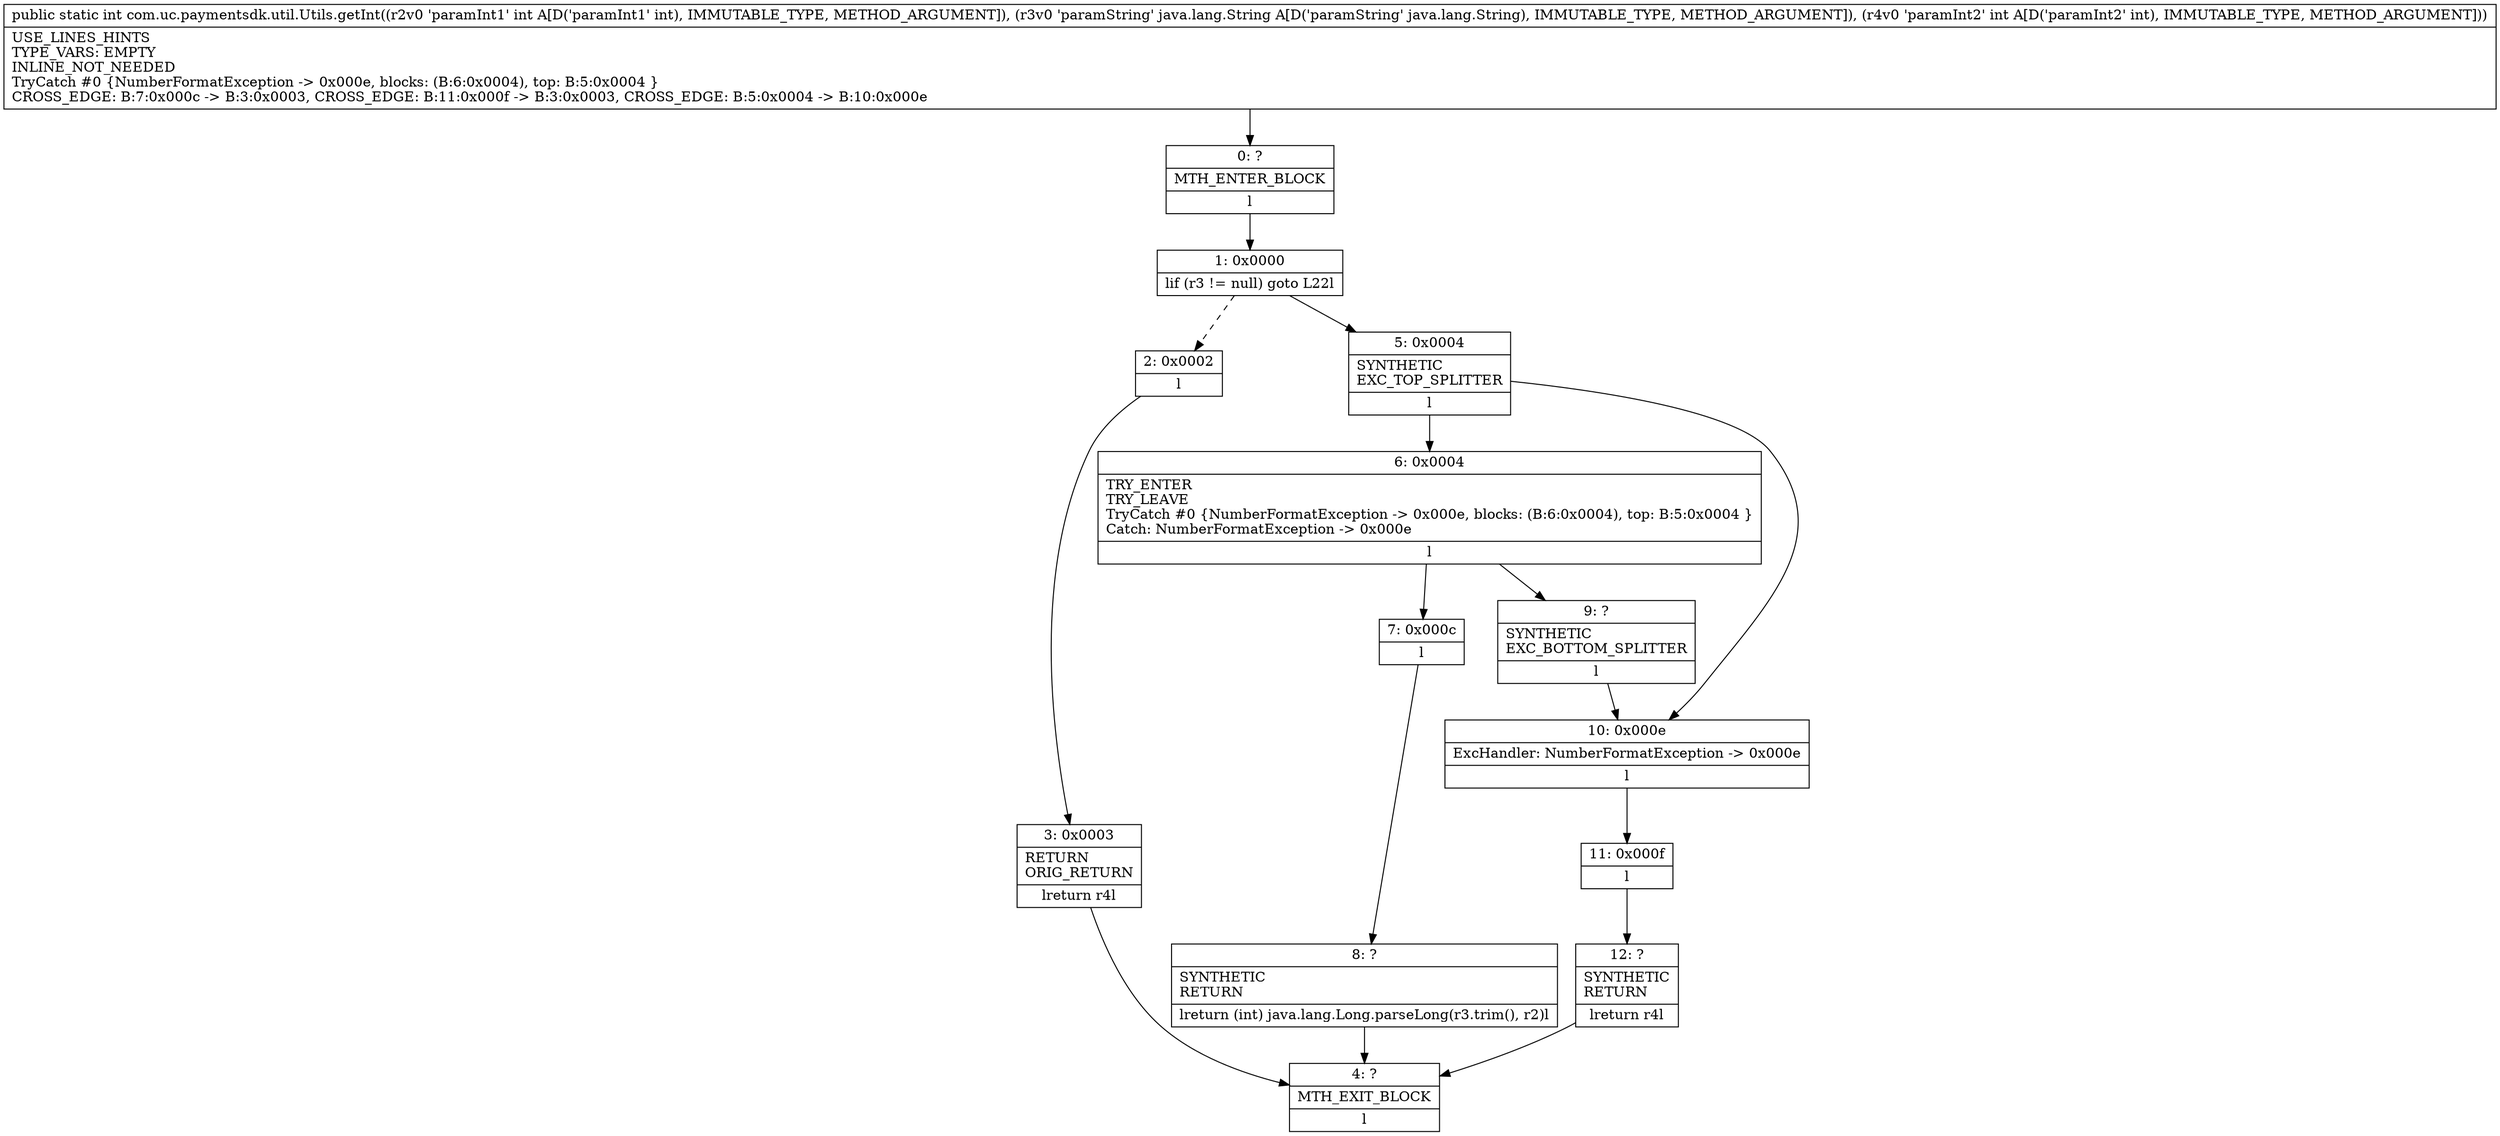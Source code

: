 digraph "CFG forcom.uc.paymentsdk.util.Utils.getInt(ILjava\/lang\/String;I)I" {
Node_0 [shape=record,label="{0\:\ ?|MTH_ENTER_BLOCK\l|l}"];
Node_1 [shape=record,label="{1\:\ 0x0000|lif (r3 != null) goto L22l}"];
Node_2 [shape=record,label="{2\:\ 0x0002|l}"];
Node_3 [shape=record,label="{3\:\ 0x0003|RETURN\lORIG_RETURN\l|lreturn r4l}"];
Node_4 [shape=record,label="{4\:\ ?|MTH_EXIT_BLOCK\l|l}"];
Node_5 [shape=record,label="{5\:\ 0x0004|SYNTHETIC\lEXC_TOP_SPLITTER\l|l}"];
Node_6 [shape=record,label="{6\:\ 0x0004|TRY_ENTER\lTRY_LEAVE\lTryCatch #0 \{NumberFormatException \-\> 0x000e, blocks: (B:6:0x0004), top: B:5:0x0004 \}\lCatch: NumberFormatException \-\> 0x000e\l|l}"];
Node_7 [shape=record,label="{7\:\ 0x000c|l}"];
Node_8 [shape=record,label="{8\:\ ?|SYNTHETIC\lRETURN\l|lreturn (int) java.lang.Long.parseLong(r3.trim(), r2)l}"];
Node_9 [shape=record,label="{9\:\ ?|SYNTHETIC\lEXC_BOTTOM_SPLITTER\l|l}"];
Node_10 [shape=record,label="{10\:\ 0x000e|ExcHandler: NumberFormatException \-\> 0x000e\l|l}"];
Node_11 [shape=record,label="{11\:\ 0x000f|l}"];
Node_12 [shape=record,label="{12\:\ ?|SYNTHETIC\lRETURN\l|lreturn r4l}"];
MethodNode[shape=record,label="{public static int com.uc.paymentsdk.util.Utils.getInt((r2v0 'paramInt1' int A[D('paramInt1' int), IMMUTABLE_TYPE, METHOD_ARGUMENT]), (r3v0 'paramString' java.lang.String A[D('paramString' java.lang.String), IMMUTABLE_TYPE, METHOD_ARGUMENT]), (r4v0 'paramInt2' int A[D('paramInt2' int), IMMUTABLE_TYPE, METHOD_ARGUMENT]))  | USE_LINES_HINTS\lTYPE_VARS: EMPTY\lINLINE_NOT_NEEDED\lTryCatch #0 \{NumberFormatException \-\> 0x000e, blocks: (B:6:0x0004), top: B:5:0x0004 \}\lCROSS_EDGE: B:7:0x000c \-\> B:3:0x0003, CROSS_EDGE: B:11:0x000f \-\> B:3:0x0003, CROSS_EDGE: B:5:0x0004 \-\> B:10:0x000e\l}"];
MethodNode -> Node_0;
Node_0 -> Node_1;
Node_1 -> Node_2[style=dashed];
Node_1 -> Node_5;
Node_2 -> Node_3;
Node_3 -> Node_4;
Node_5 -> Node_6;
Node_5 -> Node_10;
Node_6 -> Node_7;
Node_6 -> Node_9;
Node_7 -> Node_8;
Node_8 -> Node_4;
Node_9 -> Node_10;
Node_10 -> Node_11;
Node_11 -> Node_12;
Node_12 -> Node_4;
}

